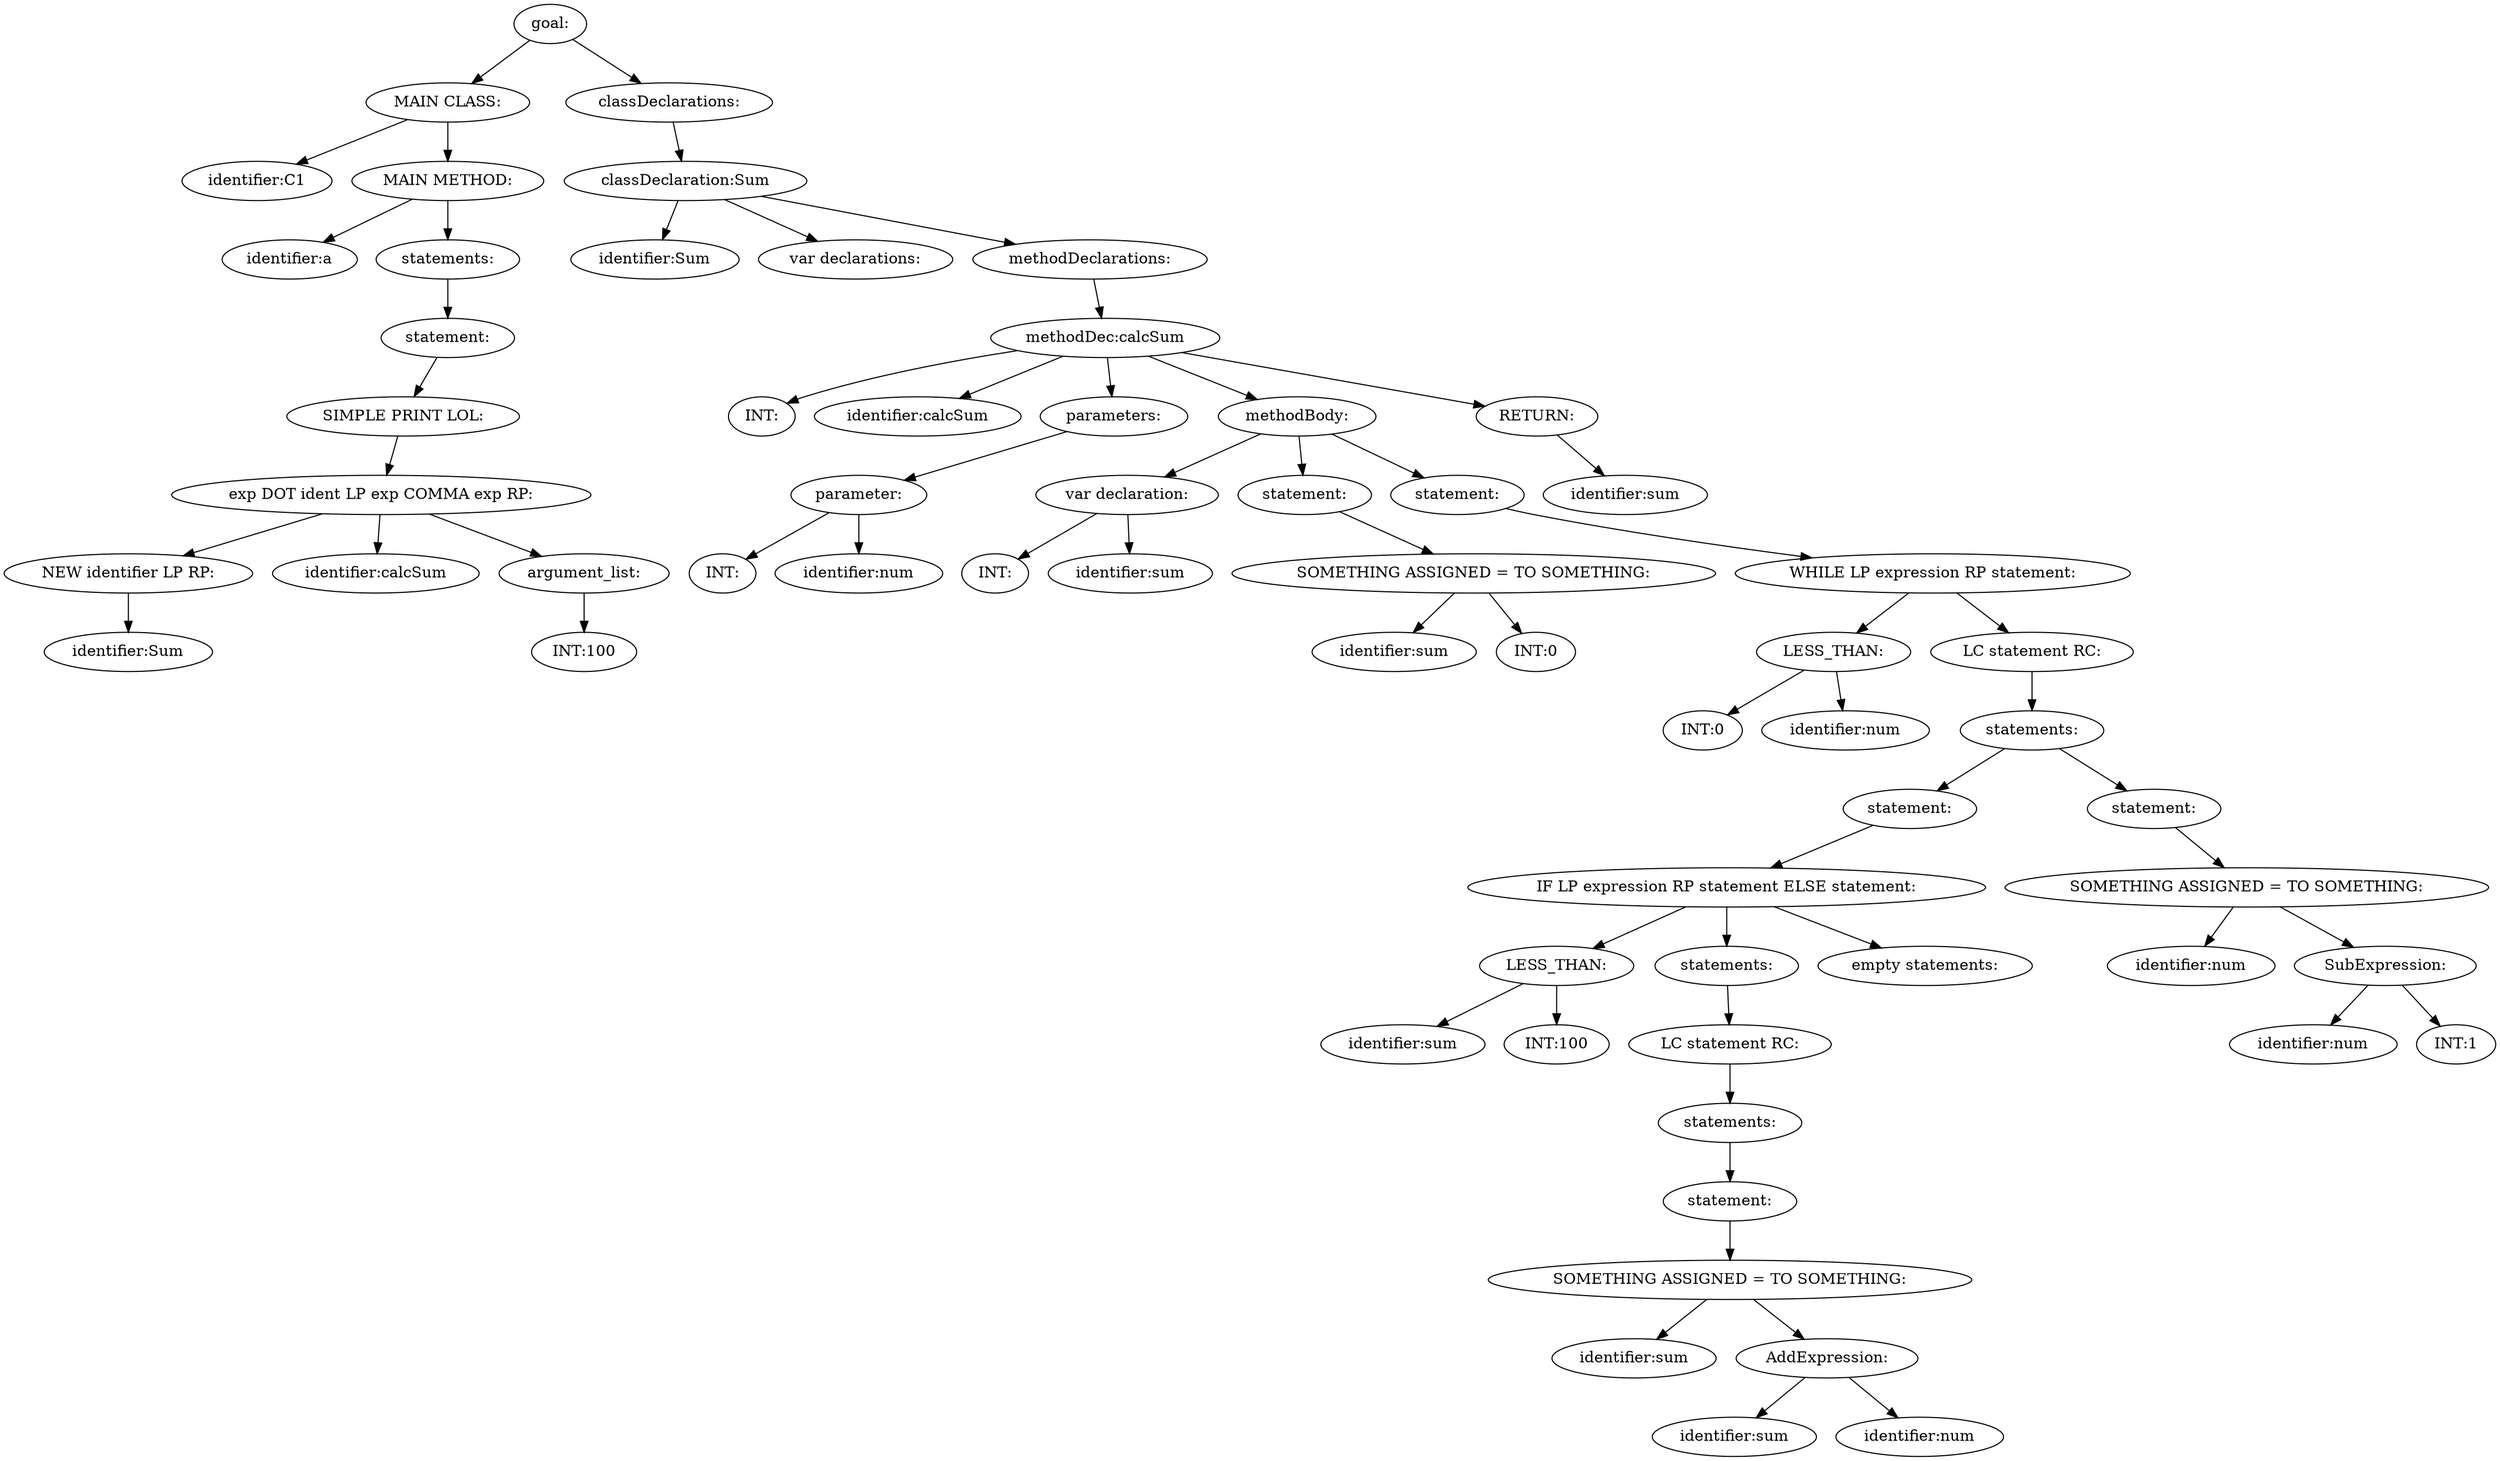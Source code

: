 digraph {
n0 [label="goal:"];
n1 [label="MAIN CLASS:"];
n2 [label="identifier:C1"];
n1 -> n2
n3 [label="MAIN METHOD:"];
n4 [label="identifier:a"];
n3 -> n4
n5 [label="statements:"];
n6 [label="statement:"];
n7 [label="SIMPLE PRINT LOL:"];
n8 [label="exp DOT ident LP exp COMMA exp RP:"];
n9 [label="NEW identifier LP RP:"];
n10 [label="identifier:Sum"];
n9 -> n10
n8 -> n9
n11 [label="identifier:calcSum"];
n8 -> n11
n12 [label="argument_list:"];
n13 [label="INT:100"];
n12 -> n13
n8 -> n12
n7 -> n8
n6 -> n7
n5 -> n6
n3 -> n5
n1 -> n3
n0 -> n1
n14 [label="classDeclarations:"];
n15 [label="classDeclaration:Sum"];
n16 [label="identifier:Sum"];
n15 -> n16
n17 [label="var declarations:"];
n15 -> n17
n18 [label="methodDeclarations:"];
n19 [label="methodDec:calcSum"];
n20 [label="INT:"];
n19 -> n20
n21 [label="identifier:calcSum"];
n19 -> n21
n22 [label="parameters:"];
n23 [label="parameter:"];
n24 [label="INT:"];
n23 -> n24
n25 [label="identifier:num"];
n23 -> n25
n22 -> n23
n19 -> n22
n26 [label="methodBody:"];
n27 [label="var declaration:"];
n28 [label="INT:"];
n27 -> n28
n29 [label="identifier:sum"];
n27 -> n29
n26 -> n27
n30 [label="statement:"];
n31 [label="SOMETHING ASSIGNED = TO SOMETHING:"];
n32 [label="identifier:sum"];
n31 -> n32
n33 [label="INT:0"];
n31 -> n33
n30 -> n31
n26 -> n30
n34 [label="statement:"];
n35 [label="WHILE LP expression RP statement:"];
n36 [label="LESS_THAN:"];
n37 [label="INT:0"];
n36 -> n37
n38 [label="identifier:num"];
n36 -> n38
n35 -> n36
n39 [label="LC statement RC:"];
n40 [label="statements:"];
n41 [label="statement:"];
n42 [label="IF LP expression RP statement ELSE statement:"];
n43 [label="LESS_THAN:"];
n44 [label="identifier:sum"];
n43 -> n44
n45 [label="INT:100"];
n43 -> n45
n42 -> n43
n46 [label="statements:"];
n47 [label="LC statement RC:"];
n48 [label="statements:"];
n49 [label="statement:"];
n50 [label="SOMETHING ASSIGNED = TO SOMETHING:"];
n51 [label="identifier:sum"];
n50 -> n51
n52 [label="AddExpression:"];
n53 [label="identifier:sum"];
n52 -> n53
n54 [label="identifier:num"];
n52 -> n54
n50 -> n52
n49 -> n50
n48 -> n49
n47 -> n48
n46 -> n47
n42 -> n46
n55 [label="empty statements:"];
n42 -> n55
n41 -> n42
n40 -> n41
n56 [label="statement:"];
n57 [label="SOMETHING ASSIGNED = TO SOMETHING:"];
n58 [label="identifier:num"];
n57 -> n58
n59 [label="SubExpression:"];
n60 [label="identifier:num"];
n59 -> n60
n61 [label="INT:1"];
n59 -> n61
n57 -> n59
n56 -> n57
n40 -> n56
n39 -> n40
n35 -> n39
n34 -> n35
n26 -> n34
n19 -> n26
n62 [label="RETURN:"];
n63 [label="identifier:sum"];
n62 -> n63
n19 -> n62
n18 -> n19
n15 -> n18
n14 -> n15
n0 -> n14
}
